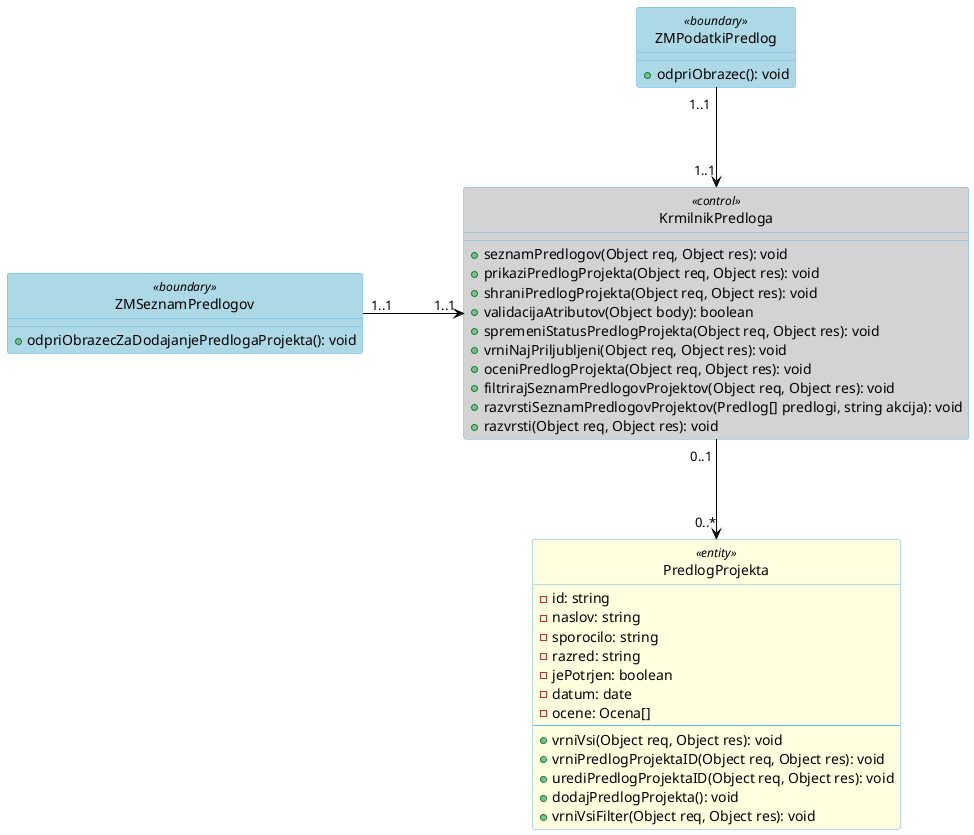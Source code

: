 ![Razredni diagram 29](/docs/gradivo/img/)
@startuml
skinparam Class {
  backgroundColor white
  borderColor #5FB8EC
  arrowColor black
}
skinparam linetype ortho
skinparam backgroundcolor transparent
skinparam nodesep 100
skinparam ranksep 100
hide circle


Class "ZMPodatkiPredlog" as ZMPodatkiPredlog <<boundary>> #lightBlue {
 +odpriObrazec(): void
}

Class "ZMSeznamPredlogov" as ZMSeznamPredlogov <<boundary>> #lightBlue {
  +odpriObrazecZaDodajanjePredlogaProjekta(): void
}

Class "KrmilnikPredloga" as KrmilnikPredloga <<control>> #lightGray {
  +seznamPredlogov(Object req, Object res): void
  +prikaziPredlogProjekta(Object req, Object res): void
  +shraniPredlogProjekta(Object req, Object res): void
  +validacijaAtributov(Object body): boolean
  +spremeniStatusPredlogProjekta(Object req, Object res): void
  +vrniNajPriljubljeni(Object req, Object res): void
  +oceniPredlogProjekta(Object req, Object res): void
  +filtrirajSeznamPredlogovProjektov(Object req, Object res): void
  +razvrstiSeznamPredlogovProjektov(Predlog[] predlogi, string akcija): void
  +razvrsti(Object req, Object res): void
}

Class "PredlogProjekta" as PredlogProjekta <<entity>> #lightYellow {
  -id: string
  -naslov: string
  -sporocilo: string
  -razred: string
  -jePotrjen: boolean
  -datum: date
  -ocene: Ocena[]
  --
  +vrniVsi(Object req, Object res): void
  +vrniPredlogProjektaID(Object req, Object res): void
  +urediPredlogProjektaID(Object req, Object res): void
  +dodajPredlogProjekta(): void
  +vrniVsiFilter(Object req, Object res): void
}

ZMPodatkiPredlog "1..1 " -down-> " 1..1" KrmilnikPredloga 
ZMSeznamPredlogov "1..1 " -right-> " 1..1" KrmilnikPredloga
KrmilnikPredloga "0..1 " -down-> " 0..*" PredlogProjekta
@enduml